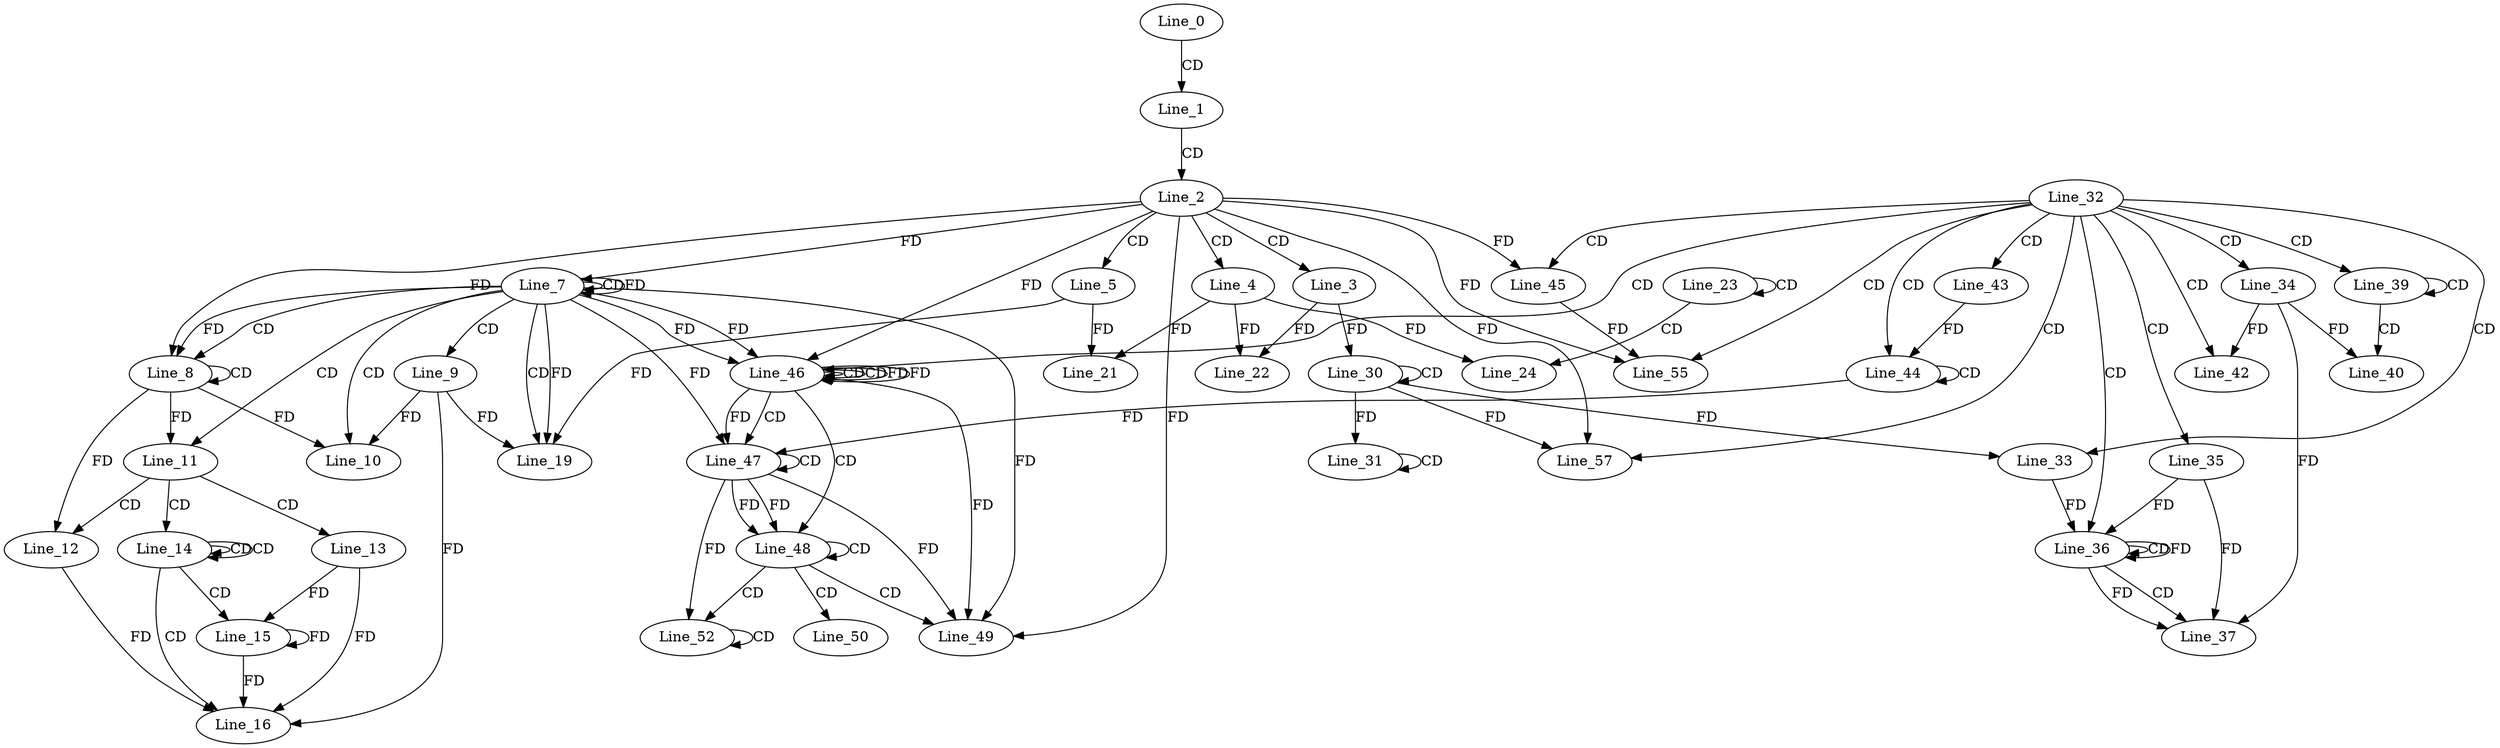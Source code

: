 digraph G {
  Line_0;
  Line_1;
  Line_2;
  Line_3;
  Line_4;
  Line_5;
  Line_7;
  Line_7;
  Line_7;
  Line_7;
  Line_8;
  Line_8;
  Line_9;
  Line_10;
  Line_10;
  Line_11;
  Line_11;
  Line_12;
  Line_12;
  Line_13;
  Line_14;
  Line_14;
  Line_15;
  Line_15;
  Line_16;
  Line_16;
  Line_19;
  Line_21;
  Line_22;
  Line_22;
  Line_23;
  Line_23;
  Line_24;
  Line_24;
  Line_30;
  Line_30;
  Line_31;
  Line_31;
  Line_31;
  Line_32;
  Line_33;
  Line_33;
  Line_34;
  Line_35;
  Line_36;
  Line_36;
  Line_36;
  Line_37;
  Line_37;
  Line_39;
  Line_39;
  Line_40;
  Line_40;
  Line_42;
  Line_42;
  Line_43;
  Line_44;
  Line_44;
  Line_45;
  Line_45;
  Line_46;
  Line_46;
  Line_46;
  Line_46;
  Line_47;
  Line_47;
  Line_48;
  Line_48;
  Line_49;
  Line_49;
  Line_49;
  Line_49;
  Line_50;
  Line_52;
  Line_52;
  Line_55;
  Line_57;
  Line_57;
  Line_0 -> Line_1 [ label="CD" ];
  Line_1 -> Line_2 [ label="CD" ];
  Line_2 -> Line_3 [ label="CD" ];
  Line_2 -> Line_4 [ label="CD" ];
  Line_2 -> Line_5 [ label="CD" ];
  Line_7 -> Line_7 [ label="CD" ];
  Line_2 -> Line_7 [ label="FD" ];
  Line_7 -> Line_7 [ label="FD" ];
  Line_7 -> Line_8 [ label="CD" ];
  Line_8 -> Line_8 [ label="CD" ];
  Line_2 -> Line_8 [ label="FD" ];
  Line_7 -> Line_8 [ label="FD" ];
  Line_7 -> Line_9 [ label="CD" ];
  Line_7 -> Line_10 [ label="CD" ];
  Line_9 -> Line_10 [ label="FD" ];
  Line_8 -> Line_10 [ label="FD" ];
  Line_7 -> Line_11 [ label="CD" ];
  Line_8 -> Line_11 [ label="FD" ];
  Line_11 -> Line_12 [ label="CD" ];
  Line_8 -> Line_12 [ label="FD" ];
  Line_11 -> Line_13 [ label="CD" ];
  Line_11 -> Line_14 [ label="CD" ];
  Line_14 -> Line_14 [ label="CD" ];
  Line_14 -> Line_14 [ label="CD" ];
  Line_14 -> Line_15 [ label="CD" ];
  Line_15 -> Line_15 [ label="FD" ];
  Line_13 -> Line_15 [ label="FD" ];
  Line_14 -> Line_16 [ label="CD" ];
  Line_9 -> Line_16 [ label="FD" ];
  Line_15 -> Line_16 [ label="FD" ];
  Line_13 -> Line_16 [ label="FD" ];
  Line_12 -> Line_16 [ label="FD" ];
  Line_7 -> Line_19 [ label="CD" ];
  Line_5 -> Line_19 [ label="FD" ];
  Line_7 -> Line_19 [ label="FD" ];
  Line_9 -> Line_19 [ label="FD" ];
  Line_4 -> Line_21 [ label="FD" ];
  Line_5 -> Line_21 [ label="FD" ];
  Line_3 -> Line_22 [ label="FD" ];
  Line_4 -> Line_22 [ label="FD" ];
  Line_23 -> Line_23 [ label="CD" ];
  Line_23 -> Line_24 [ label="CD" ];
  Line_4 -> Line_24 [ label="FD" ];
  Line_30 -> Line_30 [ label="CD" ];
  Line_3 -> Line_30 [ label="FD" ];
  Line_31 -> Line_31 [ label="CD" ];
  Line_30 -> Line_31 [ label="FD" ];
  Line_32 -> Line_33 [ label="CD" ];
  Line_30 -> Line_33 [ label="FD" ];
  Line_32 -> Line_34 [ label="CD" ];
  Line_32 -> Line_35 [ label="CD" ];
  Line_32 -> Line_36 [ label="CD" ];
  Line_36 -> Line_36 [ label="CD" ];
  Line_36 -> Line_36 [ label="FD" ];
  Line_35 -> Line_36 [ label="FD" ];
  Line_33 -> Line_36 [ label="FD" ];
  Line_36 -> Line_37 [ label="CD" ];
  Line_34 -> Line_37 [ label="FD" ];
  Line_36 -> Line_37 [ label="FD" ];
  Line_35 -> Line_37 [ label="FD" ];
  Line_32 -> Line_39 [ label="CD" ];
  Line_39 -> Line_39 [ label="CD" ];
  Line_39 -> Line_40 [ label="CD" ];
  Line_34 -> Line_40 [ label="FD" ];
  Line_32 -> Line_42 [ label="CD" ];
  Line_34 -> Line_42 [ label="FD" ];
  Line_32 -> Line_43 [ label="CD" ];
  Line_32 -> Line_44 [ label="CD" ];
  Line_44 -> Line_44 [ label="CD" ];
  Line_43 -> Line_44 [ label="FD" ];
  Line_32 -> Line_45 [ label="CD" ];
  Line_2 -> Line_45 [ label="FD" ];
  Line_32 -> Line_46 [ label="CD" ];
  Line_46 -> Line_46 [ label="CD" ];
  Line_7 -> Line_46 [ label="FD" ];
  Line_2 -> Line_46 [ label="FD" ];
  Line_46 -> Line_46 [ label="CD" ];
  Line_46 -> Line_46 [ label="FD" ];
  Line_7 -> Line_46 [ label="FD" ];
  Line_46 -> Line_47 [ label="CD" ];
  Line_47 -> Line_47 [ label="CD" ];
  Line_44 -> Line_47 [ label="FD" ];
  Line_46 -> Line_47 [ label="FD" ];
  Line_7 -> Line_47 [ label="FD" ];
  Line_46 -> Line_48 [ label="CD" ];
  Line_47 -> Line_48 [ label="FD" ];
  Line_48 -> Line_48 [ label="CD" ];
  Line_47 -> Line_48 [ label="FD" ];
  Line_48 -> Line_49 [ label="CD" ];
  Line_2 -> Line_49 [ label="FD" ];
  Line_46 -> Line_49 [ label="FD" ];
  Line_7 -> Line_49 [ label="FD" ];
  Line_47 -> Line_49 [ label="FD" ];
  Line_48 -> Line_50 [ label="CD" ];
  Line_48 -> Line_52 [ label="CD" ];
  Line_52 -> Line_52 [ label="CD" ];
  Line_47 -> Line_52 [ label="FD" ];
  Line_32 -> Line_55 [ label="CD" ];
  Line_2 -> Line_55 [ label="FD" ];
  Line_45 -> Line_55 [ label="FD" ];
  Line_32 -> Line_57 [ label="CD" ];
  Line_2 -> Line_57 [ label="FD" ];
  Line_30 -> Line_57 [ label="FD" ];
  Line_46 -> Line_46 [ label="FD" ];
}
